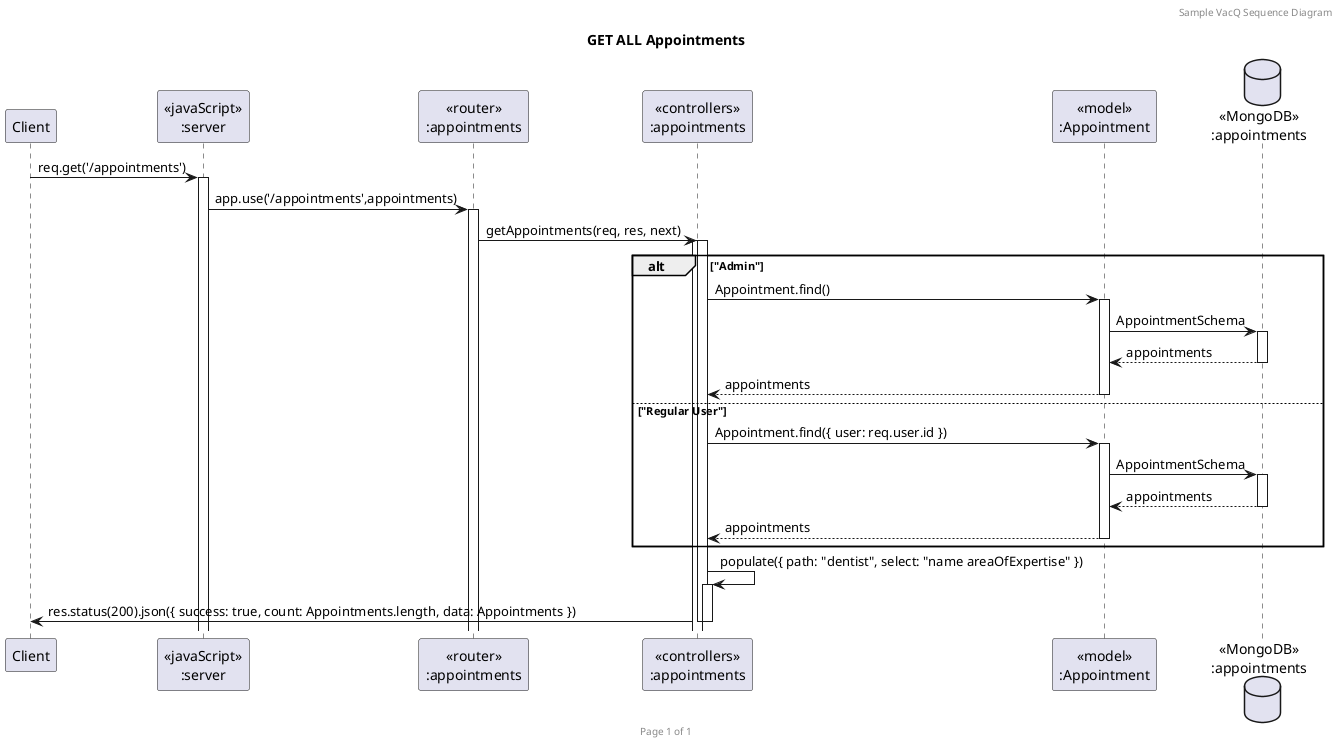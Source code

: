 @startuml GET ALL

header Sample VacQ Sequence Diagram
footer Page %page% of %lastpage%
title "GET ALL Appointments"

participant "Client" as client
participant "<<javaScript>>\n:server" as server
participant "<<router>>\n:appointments" as routerAppointments
participant "<<controllers>>\n:appointments" as controllersAppointments
participant "<<model>>\n:Appointment" as modelAppointment
database "<<MongoDB>>\n:appointments" as AppointmentsDatabase

client->server ++:req.get('/appointments')
server->routerAppointments ++:app.use('/appointments',appointments)
routerAppointments -> controllersAppointments ++:getAppointments(req, res, next)
activate controllersAppointments

alt "Admin"
    controllersAppointments->modelAppointment ++:Appointment.find()
    modelAppointment ->AppointmentsDatabase ++: AppointmentSchema
    AppointmentsDatabase --> modelAppointment --: appointments
    controllersAppointments <-- modelAppointment --:appointments
else "Regular User"
    controllersAppointments->modelAppointment ++:Appointment.find({ user: req.user.id })
    modelAppointment ->AppointmentsDatabase ++: AppointmentSchema
    AppointmentsDatabase --> modelAppointment --: appointments
    controllersAppointments <-- modelAppointment --:appointments
end

controllersAppointments->controllersAppointments ++:populate({ path: "dentist", select: "name areaOfExpertise" })
controllersAppointments->client --:res.status(200).json({ success: true, count: Appointments.length, data: Appointments })

deactivate controllersAppointments
@enduml
